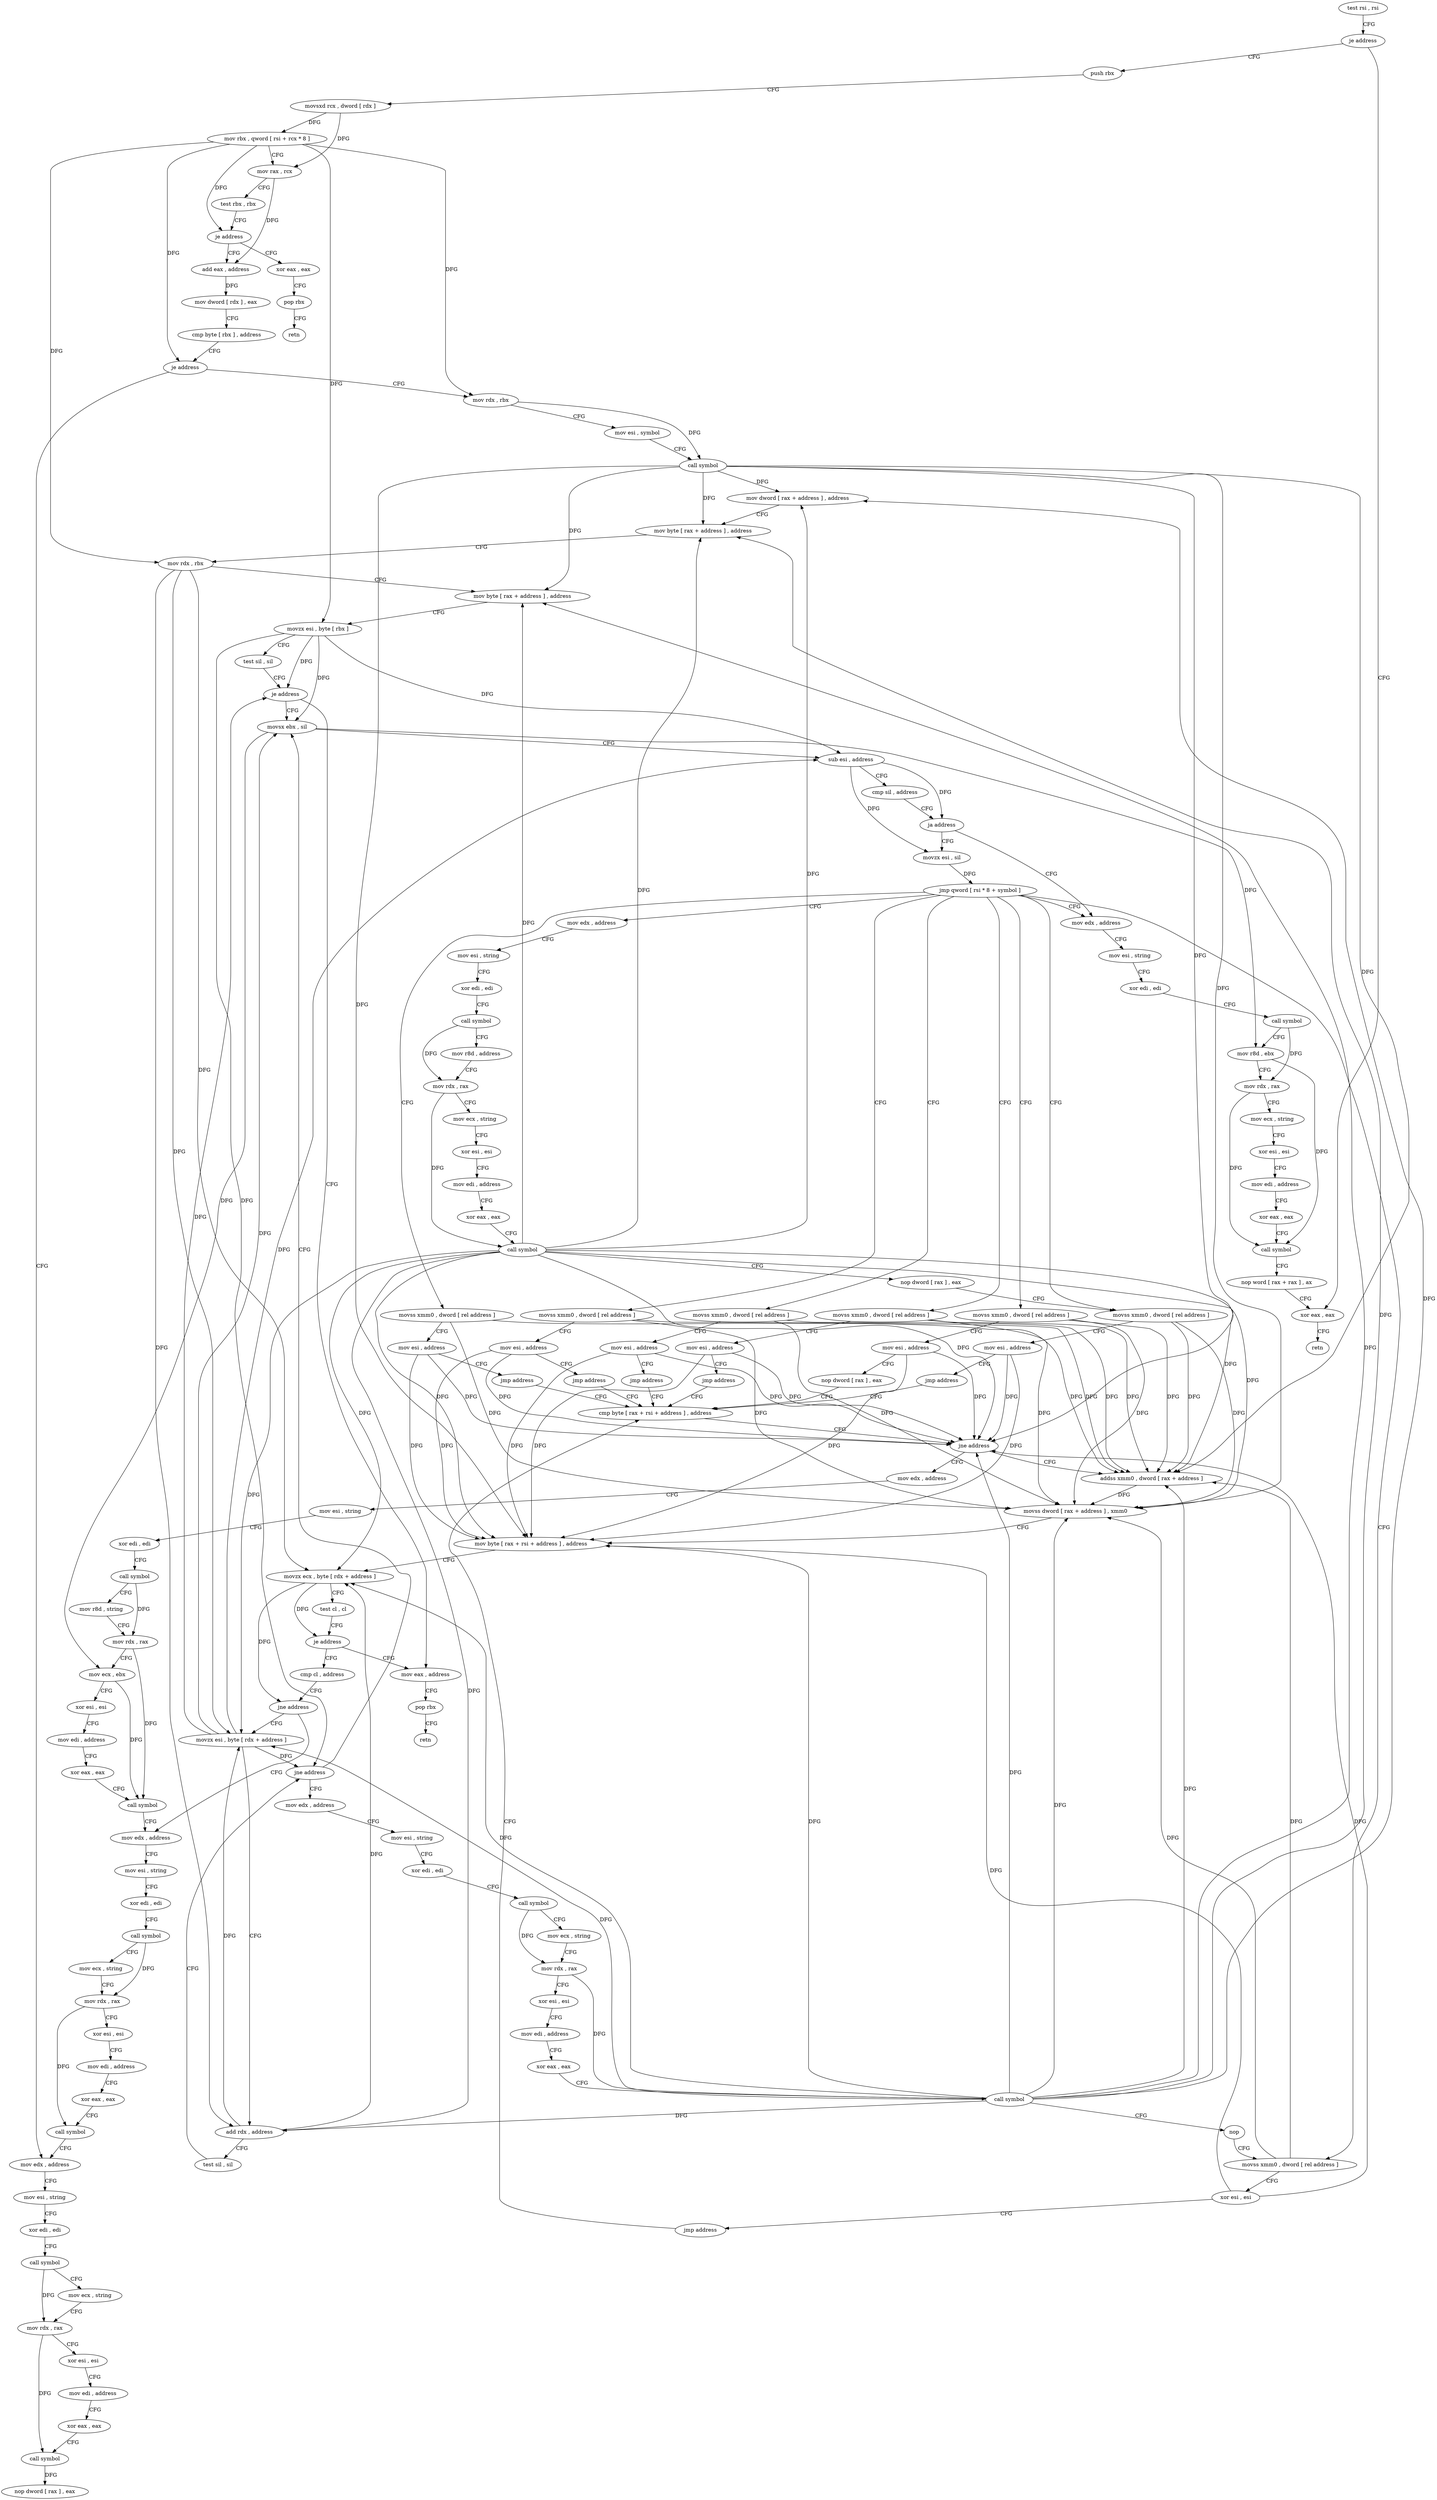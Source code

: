 digraph "func" {
"4278608" [label = "test rsi , rsi" ]
"4278611" [label = "je address" ]
"4279080" [label = "xor eax , eax" ]
"4278617" [label = "push rbx" ]
"4279082" [label = "retn" ]
"4278618" [label = "movsxd rcx , dword [ rdx ]" ]
"4278621" [label = "mov rbx , qword [ rsi + rcx * 8 ]" ]
"4278625" [label = "mov rax , rcx" ]
"4278628" [label = "test rbx , rbx" ]
"4278631" [label = "je address" ]
"4279088" [label = "xor eax , eax" ]
"4278637" [label = "add eax , address" ]
"4279090" [label = "pop rbx" ]
"4279091" [label = "retn" ]
"4278640" [label = "mov dword [ rdx ] , eax" ]
"4278642" [label = "cmp byte [ rbx ] , address" ]
"4278645" [label = "je address" ]
"4279173" [label = "mov edx , address" ]
"4278651" [label = "mov rdx , rbx" ]
"4279178" [label = "mov esi , string" ]
"4279183" [label = "xor edi , edi" ]
"4279185" [label = "call symbol" ]
"4279190" [label = "mov ecx , string" ]
"4279195" [label = "mov rdx , rax" ]
"4279198" [label = "xor esi , esi" ]
"4279200" [label = "mov edi , address" ]
"4279205" [label = "xor eax , eax" ]
"4279207" [label = "call symbol" ]
"4279212" [label = "nop dword [ rax ] , eax" ]
"4278654" [label = "mov esi , symbol" ]
"4278659" [label = "call symbol" ]
"4278664" [label = "mov dword [ rax + address ] , address" ]
"4278671" [label = "mov byte [ rax + address ] , address" ]
"4278675" [label = "mov rdx , rbx" ]
"4278678" [label = "mov byte [ rax + address ] , address" ]
"4278682" [label = "movzx esi , byte [ rbx ]" ]
"4278685" [label = "test sil , sil" ]
"4278688" [label = "je address" ]
"4278720" [label = "mov eax , address" ]
"4278690" [label = "movsx ebx , sil" ]
"4278725" [label = "pop rbx" ]
"4278726" [label = "retn" ]
"4278694" [label = "sub esi , address" ]
"4278697" [label = "cmp sil , address" ]
"4278701" [label = "ja address" ]
"4279032" [label = "mov edx , address" ]
"4278707" [label = "movzx esi , sil" ]
"4279037" [label = "mov esi , string" ]
"4279042" [label = "xor edi , edi" ]
"4279044" [label = "call symbol" ]
"4279049" [label = "mov r8d , ebx" ]
"4279052" [label = "mov rdx , rax" ]
"4279055" [label = "mov ecx , string" ]
"4279060" [label = "xor esi , esi" ]
"4279062" [label = "mov edi , address" ]
"4279067" [label = "xor eax , eax" ]
"4279069" [label = "call symbol" ]
"4279074" [label = "nop word [ rax + rax ] , ax" ]
"4278711" [label = "jmp qword [ rsi * 8 + symbol ]" ]
"4278736" [label = "movss xmm0 , dword [ rel address ]" ]
"4278848" [label = "movss xmm0 , dword [ rel address ]" ]
"4278864" [label = "mov edx , address" ]
"4278912" [label = "movss xmm0 , dword [ rel address ]" ]
"4278936" [label = "movss xmm0 , dword [ rel address ]" ]
"4278960" [label = "movss xmm0 , dword [ rel address ]" ]
"4278984" [label = "movss xmm0 , dword [ rel address ]" ]
"4279008" [label = "movss xmm0 , dword [ rel address ]" ]
"4278744" [label = "mov esi , address" ]
"4278749" [label = "nop dword [ rax ] , eax" ]
"4278752" [label = "cmp byte [ rax + rsi + address ] , address" ]
"4278856" [label = "xor esi , esi" ]
"4278858" [label = "jmp address" ]
"4278869" [label = "mov esi , string" ]
"4278874" [label = "xor edi , edi" ]
"4278876" [label = "call symbol" ]
"4278881" [label = "mov r8d , address" ]
"4278887" [label = "mov rdx , rax" ]
"4278890" [label = "mov ecx , string" ]
"4278895" [label = "xor esi , esi" ]
"4278897" [label = "mov edi , address" ]
"4278902" [label = "xor eax , eax" ]
"4278904" [label = "call symbol" ]
"4278909" [label = "nop dword [ rax ] , eax" ]
"4278920" [label = "mov esi , address" ]
"4278925" [label = "jmp address" ]
"4278944" [label = "mov esi , address" ]
"4278949" [label = "jmp address" ]
"4278968" [label = "mov esi , address" ]
"4278973" [label = "jmp address" ]
"4278992" [label = "mov esi , address" ]
"4278997" [label = "jmp address" ]
"4279016" [label = "mov esi , address" ]
"4279021" [label = "jmp address" ]
"4279092" [label = "mov edx , address" ]
"4279097" [label = "mov esi , string" ]
"4279102" [label = "xor edi , edi" ]
"4279104" [label = "call symbol" ]
"4279109" [label = "mov r8d , string" ]
"4279115" [label = "mov rdx , rax" ]
"4279118" [label = "mov ecx , ebx" ]
"4279120" [label = "xor esi , esi" ]
"4279122" [label = "mov edi , address" ]
"4279127" [label = "xor eax , eax" ]
"4279129" [label = "call symbol" ]
"4279134" [label = "mov edx , address" ]
"4278763" [label = "addss xmm0 , dword [ rax + address ]" ]
"4278768" [label = "movss dword [ rax + address ] , xmm0" ]
"4278773" [label = "mov byte [ rax + rsi + address ] , address" ]
"4278778" [label = "movzx ecx , byte [ rdx + address ]" ]
"4278782" [label = "test cl , cl" ]
"4278784" [label = "je address" ]
"4278786" [label = "cmp cl , address" ]
"4278757" [label = "jne address" ]
"4278789" [label = "jne address" ]
"4278795" [label = "movzx esi , byte [ rdx + address ]" ]
"4279139" [label = "mov esi , string" ]
"4279144" [label = "xor edi , edi" ]
"4279146" [label = "call symbol" ]
"4279151" [label = "mov ecx , string" ]
"4279156" [label = "mov rdx , rax" ]
"4279159" [label = "xor esi , esi" ]
"4279161" [label = "mov edi , address" ]
"4279166" [label = "xor eax , eax" ]
"4279168" [label = "call symbol" ]
"4278799" [label = "add rdx , address" ]
"4278803" [label = "test sil , sil" ]
"4278806" [label = "jne address" ]
"4278808" [label = "mov edx , address" ]
"4278813" [label = "mov esi , string" ]
"4278818" [label = "xor edi , edi" ]
"4278820" [label = "call symbol" ]
"4278825" [label = "mov ecx , string" ]
"4278830" [label = "mov rdx , rax" ]
"4278833" [label = "xor esi , esi" ]
"4278835" [label = "mov edi , address" ]
"4278840" [label = "xor eax , eax" ]
"4278842" [label = "call symbol" ]
"4278847" [label = "nop" ]
"4278608" -> "4278611" [ label = "CFG" ]
"4278611" -> "4279080" [ label = "CFG" ]
"4278611" -> "4278617" [ label = "CFG" ]
"4279080" -> "4279082" [ label = "CFG" ]
"4278617" -> "4278618" [ label = "CFG" ]
"4278618" -> "4278621" [ label = "DFG" ]
"4278618" -> "4278625" [ label = "DFG" ]
"4278621" -> "4278625" [ label = "CFG" ]
"4278621" -> "4278631" [ label = "DFG" ]
"4278621" -> "4278645" [ label = "DFG" ]
"4278621" -> "4278651" [ label = "DFG" ]
"4278621" -> "4278675" [ label = "DFG" ]
"4278621" -> "4278682" [ label = "DFG" ]
"4278625" -> "4278628" [ label = "CFG" ]
"4278625" -> "4278637" [ label = "DFG" ]
"4278628" -> "4278631" [ label = "CFG" ]
"4278631" -> "4279088" [ label = "CFG" ]
"4278631" -> "4278637" [ label = "CFG" ]
"4279088" -> "4279090" [ label = "CFG" ]
"4278637" -> "4278640" [ label = "DFG" ]
"4279090" -> "4279091" [ label = "CFG" ]
"4278640" -> "4278642" [ label = "CFG" ]
"4278642" -> "4278645" [ label = "CFG" ]
"4278645" -> "4279173" [ label = "CFG" ]
"4278645" -> "4278651" [ label = "CFG" ]
"4279173" -> "4279178" [ label = "CFG" ]
"4278651" -> "4278654" [ label = "CFG" ]
"4278651" -> "4278659" [ label = "DFG" ]
"4279178" -> "4279183" [ label = "CFG" ]
"4279183" -> "4279185" [ label = "CFG" ]
"4279185" -> "4279190" [ label = "CFG" ]
"4279185" -> "4279195" [ label = "DFG" ]
"4279190" -> "4279195" [ label = "CFG" ]
"4279195" -> "4279198" [ label = "CFG" ]
"4279195" -> "4279207" [ label = "DFG" ]
"4279198" -> "4279200" [ label = "CFG" ]
"4279200" -> "4279205" [ label = "CFG" ]
"4279205" -> "4279207" [ label = "CFG" ]
"4279207" -> "4279212" [ label = "DFG" ]
"4278654" -> "4278659" [ label = "CFG" ]
"4278659" -> "4278664" [ label = "DFG" ]
"4278659" -> "4278671" [ label = "DFG" ]
"4278659" -> "4278678" [ label = "DFG" ]
"4278659" -> "4278757" [ label = "DFG" ]
"4278659" -> "4278763" [ label = "DFG" ]
"4278659" -> "4278768" [ label = "DFG" ]
"4278659" -> "4278773" [ label = "DFG" ]
"4278664" -> "4278671" [ label = "CFG" ]
"4278671" -> "4278675" [ label = "CFG" ]
"4278675" -> "4278678" [ label = "CFG" ]
"4278675" -> "4278778" [ label = "DFG" ]
"4278675" -> "4278795" [ label = "DFG" ]
"4278675" -> "4278799" [ label = "DFG" ]
"4278678" -> "4278682" [ label = "CFG" ]
"4278682" -> "4278685" [ label = "CFG" ]
"4278682" -> "4278688" [ label = "DFG" ]
"4278682" -> "4278690" [ label = "DFG" ]
"4278682" -> "4278694" [ label = "DFG" ]
"4278682" -> "4278806" [ label = "DFG" ]
"4278685" -> "4278688" [ label = "CFG" ]
"4278688" -> "4278720" [ label = "CFG" ]
"4278688" -> "4278690" [ label = "CFG" ]
"4278720" -> "4278725" [ label = "CFG" ]
"4278690" -> "4278694" [ label = "CFG" ]
"4278690" -> "4279049" [ label = "DFG" ]
"4278690" -> "4279118" [ label = "DFG" ]
"4278725" -> "4278726" [ label = "CFG" ]
"4278694" -> "4278697" [ label = "CFG" ]
"4278694" -> "4278701" [ label = "DFG" ]
"4278694" -> "4278707" [ label = "DFG" ]
"4278697" -> "4278701" [ label = "CFG" ]
"4278701" -> "4279032" [ label = "CFG" ]
"4278701" -> "4278707" [ label = "CFG" ]
"4279032" -> "4279037" [ label = "CFG" ]
"4278707" -> "4278711" [ label = "DFG" ]
"4279037" -> "4279042" [ label = "CFG" ]
"4279042" -> "4279044" [ label = "CFG" ]
"4279044" -> "4279049" [ label = "CFG" ]
"4279044" -> "4279052" [ label = "DFG" ]
"4279049" -> "4279052" [ label = "CFG" ]
"4279049" -> "4279069" [ label = "DFG" ]
"4279052" -> "4279055" [ label = "CFG" ]
"4279052" -> "4279069" [ label = "DFG" ]
"4279055" -> "4279060" [ label = "CFG" ]
"4279060" -> "4279062" [ label = "CFG" ]
"4279062" -> "4279067" [ label = "CFG" ]
"4279067" -> "4279069" [ label = "CFG" ]
"4279069" -> "4279074" [ label = "CFG" ]
"4279074" -> "4279080" [ label = "CFG" ]
"4278711" -> "4278736" [ label = "CFG" ]
"4278711" -> "4278848" [ label = "CFG" ]
"4278711" -> "4278864" [ label = "CFG" ]
"4278711" -> "4278912" [ label = "CFG" ]
"4278711" -> "4278936" [ label = "CFG" ]
"4278711" -> "4278960" [ label = "CFG" ]
"4278711" -> "4278984" [ label = "CFG" ]
"4278711" -> "4279008" [ label = "CFG" ]
"4278711" -> "4279032" [ label = "CFG" ]
"4278736" -> "4278744" [ label = "CFG" ]
"4278736" -> "4278763" [ label = "DFG" ]
"4278736" -> "4278768" [ label = "DFG" ]
"4278848" -> "4278856" [ label = "CFG" ]
"4278848" -> "4278763" [ label = "DFG" ]
"4278848" -> "4278768" [ label = "DFG" ]
"4278864" -> "4278869" [ label = "CFG" ]
"4278912" -> "4278920" [ label = "CFG" ]
"4278912" -> "4278763" [ label = "DFG" ]
"4278912" -> "4278768" [ label = "DFG" ]
"4278936" -> "4278944" [ label = "CFG" ]
"4278936" -> "4278763" [ label = "DFG" ]
"4278936" -> "4278768" [ label = "DFG" ]
"4278960" -> "4278968" [ label = "CFG" ]
"4278960" -> "4278763" [ label = "DFG" ]
"4278960" -> "4278768" [ label = "DFG" ]
"4278984" -> "4278992" [ label = "CFG" ]
"4278984" -> "4278763" [ label = "DFG" ]
"4278984" -> "4278768" [ label = "DFG" ]
"4279008" -> "4279016" [ label = "CFG" ]
"4279008" -> "4278763" [ label = "DFG" ]
"4279008" -> "4278768" [ label = "DFG" ]
"4278744" -> "4278749" [ label = "CFG" ]
"4278744" -> "4278757" [ label = "DFG" ]
"4278744" -> "4278773" [ label = "DFG" ]
"4278749" -> "4278752" [ label = "CFG" ]
"4278752" -> "4278757" [ label = "CFG" ]
"4278856" -> "4278858" [ label = "CFG" ]
"4278856" -> "4278757" [ label = "DFG" ]
"4278856" -> "4278773" [ label = "DFG" ]
"4278858" -> "4278752" [ label = "CFG" ]
"4278869" -> "4278874" [ label = "CFG" ]
"4278874" -> "4278876" [ label = "CFG" ]
"4278876" -> "4278881" [ label = "CFG" ]
"4278876" -> "4278887" [ label = "DFG" ]
"4278881" -> "4278887" [ label = "CFG" ]
"4278887" -> "4278890" [ label = "CFG" ]
"4278887" -> "4278904" [ label = "DFG" ]
"4278890" -> "4278895" [ label = "CFG" ]
"4278895" -> "4278897" [ label = "CFG" ]
"4278897" -> "4278902" [ label = "CFG" ]
"4278902" -> "4278904" [ label = "CFG" ]
"4278904" -> "4278909" [ label = "CFG" ]
"4278904" -> "4278664" [ label = "DFG" ]
"4278904" -> "4278671" [ label = "DFG" ]
"4278904" -> "4278678" [ label = "DFG" ]
"4278904" -> "4278757" [ label = "DFG" ]
"4278904" -> "4278763" [ label = "DFG" ]
"4278904" -> "4278768" [ label = "DFG" ]
"4278904" -> "4278773" [ label = "DFG" ]
"4278904" -> "4278778" [ label = "DFG" ]
"4278904" -> "4278795" [ label = "DFG" ]
"4278904" -> "4278799" [ label = "DFG" ]
"4278909" -> "4278912" [ label = "CFG" ]
"4278920" -> "4278925" [ label = "CFG" ]
"4278920" -> "4278757" [ label = "DFG" ]
"4278920" -> "4278773" [ label = "DFG" ]
"4278925" -> "4278752" [ label = "CFG" ]
"4278944" -> "4278949" [ label = "CFG" ]
"4278944" -> "4278757" [ label = "DFG" ]
"4278944" -> "4278773" [ label = "DFG" ]
"4278949" -> "4278752" [ label = "CFG" ]
"4278968" -> "4278973" [ label = "CFG" ]
"4278968" -> "4278757" [ label = "DFG" ]
"4278968" -> "4278773" [ label = "DFG" ]
"4278973" -> "4278752" [ label = "CFG" ]
"4278992" -> "4278997" [ label = "CFG" ]
"4278992" -> "4278757" [ label = "DFG" ]
"4278992" -> "4278773" [ label = "DFG" ]
"4278997" -> "4278752" [ label = "CFG" ]
"4279016" -> "4279021" [ label = "CFG" ]
"4279016" -> "4278757" [ label = "DFG" ]
"4279016" -> "4278773" [ label = "DFG" ]
"4279021" -> "4278752" [ label = "CFG" ]
"4279092" -> "4279097" [ label = "CFG" ]
"4279097" -> "4279102" [ label = "CFG" ]
"4279102" -> "4279104" [ label = "CFG" ]
"4279104" -> "4279109" [ label = "CFG" ]
"4279104" -> "4279115" [ label = "DFG" ]
"4279109" -> "4279115" [ label = "CFG" ]
"4279115" -> "4279118" [ label = "CFG" ]
"4279115" -> "4279129" [ label = "DFG" ]
"4279118" -> "4279120" [ label = "CFG" ]
"4279118" -> "4279129" [ label = "DFG" ]
"4279120" -> "4279122" [ label = "CFG" ]
"4279122" -> "4279127" [ label = "CFG" ]
"4279127" -> "4279129" [ label = "CFG" ]
"4279129" -> "4279134" [ label = "CFG" ]
"4279134" -> "4279139" [ label = "CFG" ]
"4278763" -> "4278768" [ label = "DFG" ]
"4278768" -> "4278773" [ label = "CFG" ]
"4278773" -> "4278778" [ label = "CFG" ]
"4278778" -> "4278782" [ label = "CFG" ]
"4278778" -> "4278784" [ label = "DFG" ]
"4278778" -> "4278789" [ label = "DFG" ]
"4278782" -> "4278784" [ label = "CFG" ]
"4278784" -> "4278720" [ label = "CFG" ]
"4278784" -> "4278786" [ label = "CFG" ]
"4278786" -> "4278789" [ label = "CFG" ]
"4278757" -> "4279092" [ label = "CFG" ]
"4278757" -> "4278763" [ label = "CFG" ]
"4278789" -> "4279134" [ label = "CFG" ]
"4278789" -> "4278795" [ label = "CFG" ]
"4278795" -> "4278799" [ label = "CFG" ]
"4278795" -> "4278688" [ label = "DFG" ]
"4278795" -> "4278690" [ label = "DFG" ]
"4278795" -> "4278694" [ label = "DFG" ]
"4278795" -> "4278806" [ label = "DFG" ]
"4279139" -> "4279144" [ label = "CFG" ]
"4279144" -> "4279146" [ label = "CFG" ]
"4279146" -> "4279151" [ label = "CFG" ]
"4279146" -> "4279156" [ label = "DFG" ]
"4279151" -> "4279156" [ label = "CFG" ]
"4279156" -> "4279159" [ label = "CFG" ]
"4279156" -> "4279168" [ label = "DFG" ]
"4279159" -> "4279161" [ label = "CFG" ]
"4279161" -> "4279166" [ label = "CFG" ]
"4279166" -> "4279168" [ label = "CFG" ]
"4279168" -> "4279173" [ label = "CFG" ]
"4278799" -> "4278803" [ label = "CFG" ]
"4278799" -> "4278778" [ label = "DFG" ]
"4278799" -> "4278795" [ label = "DFG" ]
"4278803" -> "4278806" [ label = "CFG" ]
"4278806" -> "4278690" [ label = "CFG" ]
"4278806" -> "4278808" [ label = "CFG" ]
"4278808" -> "4278813" [ label = "CFG" ]
"4278813" -> "4278818" [ label = "CFG" ]
"4278818" -> "4278820" [ label = "CFG" ]
"4278820" -> "4278825" [ label = "CFG" ]
"4278820" -> "4278830" [ label = "DFG" ]
"4278825" -> "4278830" [ label = "CFG" ]
"4278830" -> "4278833" [ label = "CFG" ]
"4278830" -> "4278842" [ label = "DFG" ]
"4278833" -> "4278835" [ label = "CFG" ]
"4278835" -> "4278840" [ label = "CFG" ]
"4278840" -> "4278842" [ label = "CFG" ]
"4278842" -> "4278847" [ label = "CFG" ]
"4278842" -> "4278664" [ label = "DFG" ]
"4278842" -> "4278671" [ label = "DFG" ]
"4278842" -> "4278678" [ label = "DFG" ]
"4278842" -> "4278763" [ label = "DFG" ]
"4278842" -> "4278778" [ label = "DFG" ]
"4278842" -> "4278795" [ label = "DFG" ]
"4278842" -> "4278799" [ label = "DFG" ]
"4278842" -> "4278757" [ label = "DFG" ]
"4278842" -> "4278768" [ label = "DFG" ]
"4278842" -> "4278773" [ label = "DFG" ]
"4278847" -> "4278848" [ label = "CFG" ]
}
